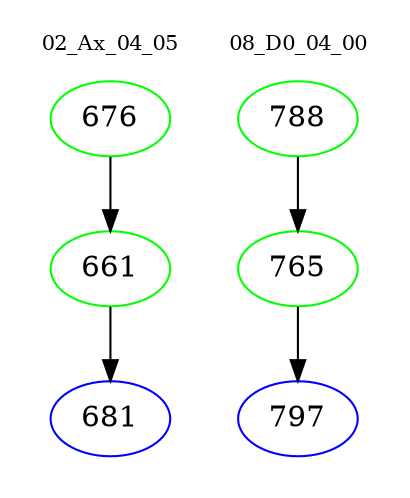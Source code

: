 digraph{
subgraph cluster_0 {
color = white
label = "02_Ax_04_05";
fontsize=10;
T0_676 [label="676", color="green"]
T0_676 -> T0_661 [color="black"]
T0_661 [label="661", color="green"]
T0_661 -> T0_681 [color="black"]
T0_681 [label="681", color="blue"]
}
subgraph cluster_1 {
color = white
label = "08_D0_04_00";
fontsize=10;
T1_788 [label="788", color="green"]
T1_788 -> T1_765 [color="black"]
T1_765 [label="765", color="green"]
T1_765 -> T1_797 [color="black"]
T1_797 [label="797", color="blue"]
}
}
